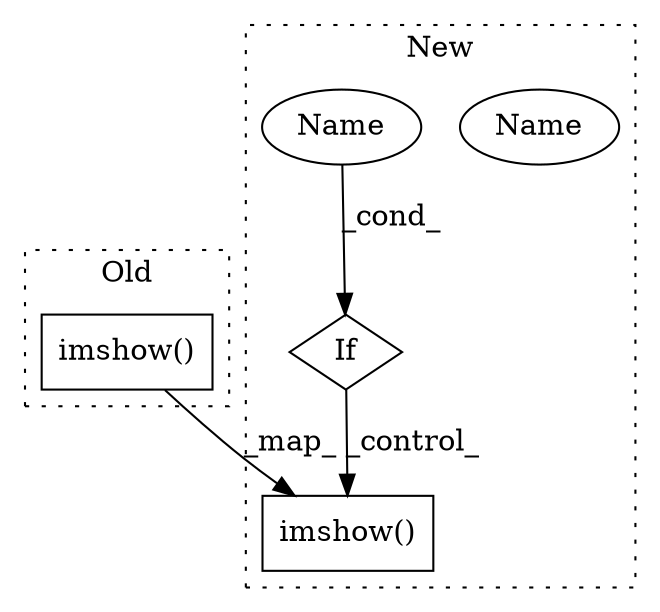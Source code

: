 digraph G {
subgraph cluster0 {
1 [label="imshow()" a="75" s="1401,1426" l="11,1" shape="box"];
label = "Old";
style="dotted";
}
subgraph cluster1 {
2 [label="imshow()" a="75" s="1992,2017" l="11,1" shape="box"];
3 [label="If" a="96" s="1668" l="3" shape="diamond"];
4 [label="Name" a="87" s="1671" l="8" shape="ellipse"];
5 [label="Name" a="87" s="1671" l="8" shape="ellipse"];
label = "New";
style="dotted";
}
1 -> 2 [label="_map_"];
3 -> 2 [label="_control_"];
5 -> 3 [label="_cond_"];
}